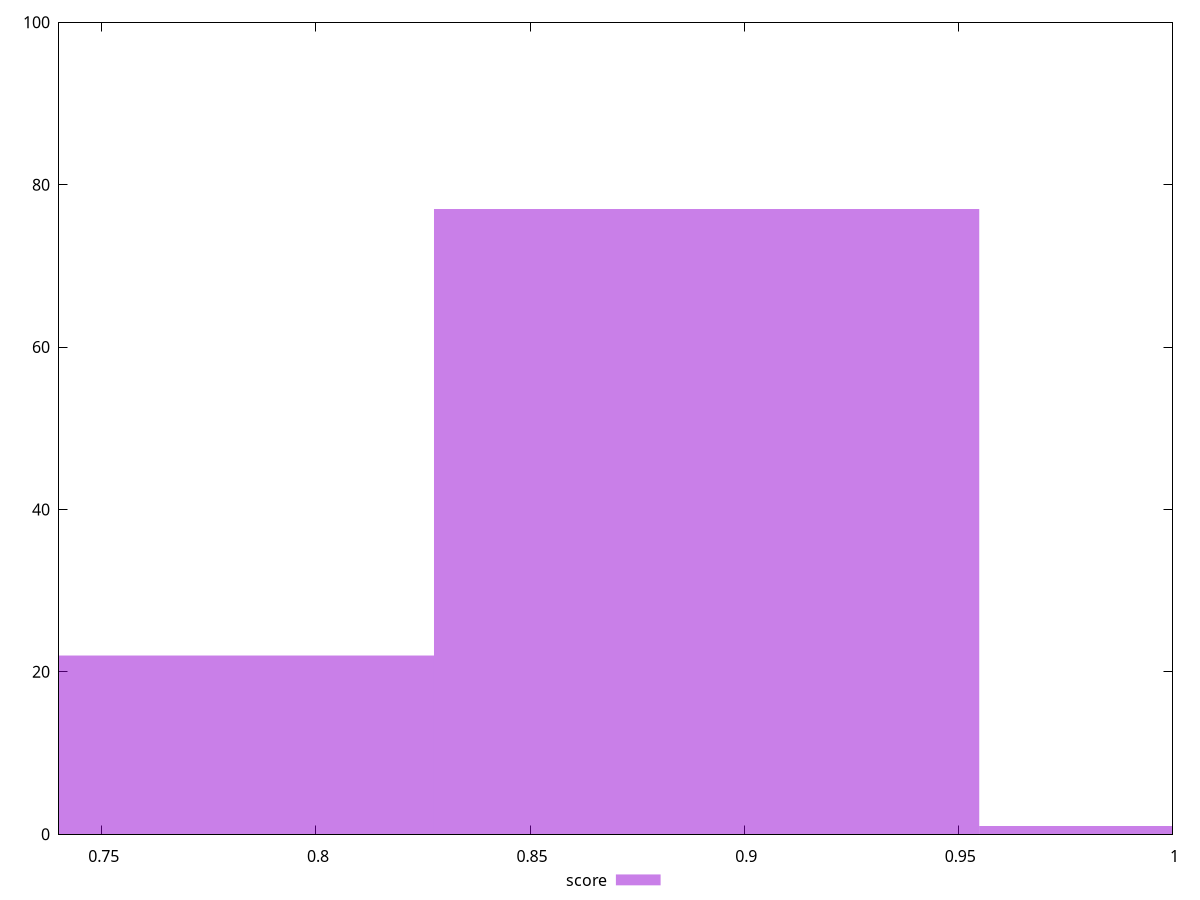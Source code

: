 reset

$score <<EOF
0.89121714282188 77
0.76390040813304 22
1.01853387751072 1
EOF

set key outside below
set boxwidth 0.12731673468884
set xrange [0.74:1]
set yrange [0:100]
set trange [0:100]
set style fill transparent solid 0.5 noborder
set terminal svg size 640, 490 enhanced background rgb 'white'
set output "report_00018_2021-02-10T15-25-16.877Z/offscreen-images/samples/pages+cached/score/histogram.svg"

plot $score title "score" with boxes

reset
